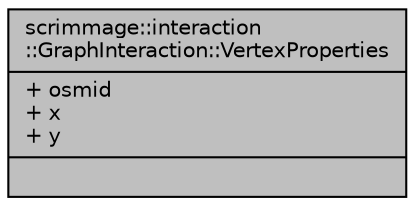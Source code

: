 digraph "scrimmage::interaction::GraphInteraction::VertexProperties"
{
 // LATEX_PDF_SIZE
  edge [fontname="Helvetica",fontsize="10",labelfontname="Helvetica",labelfontsize="10"];
  node [fontname="Helvetica",fontsize="10",shape=record];
  Node1 [label="{scrimmage::interaction\l::GraphInteraction::VertexProperties\n|+ osmid\l+ x\l+ y\l|}",height=0.2,width=0.4,color="black", fillcolor="grey75", style="filled", fontcolor="black",tooltip=" "];
}
